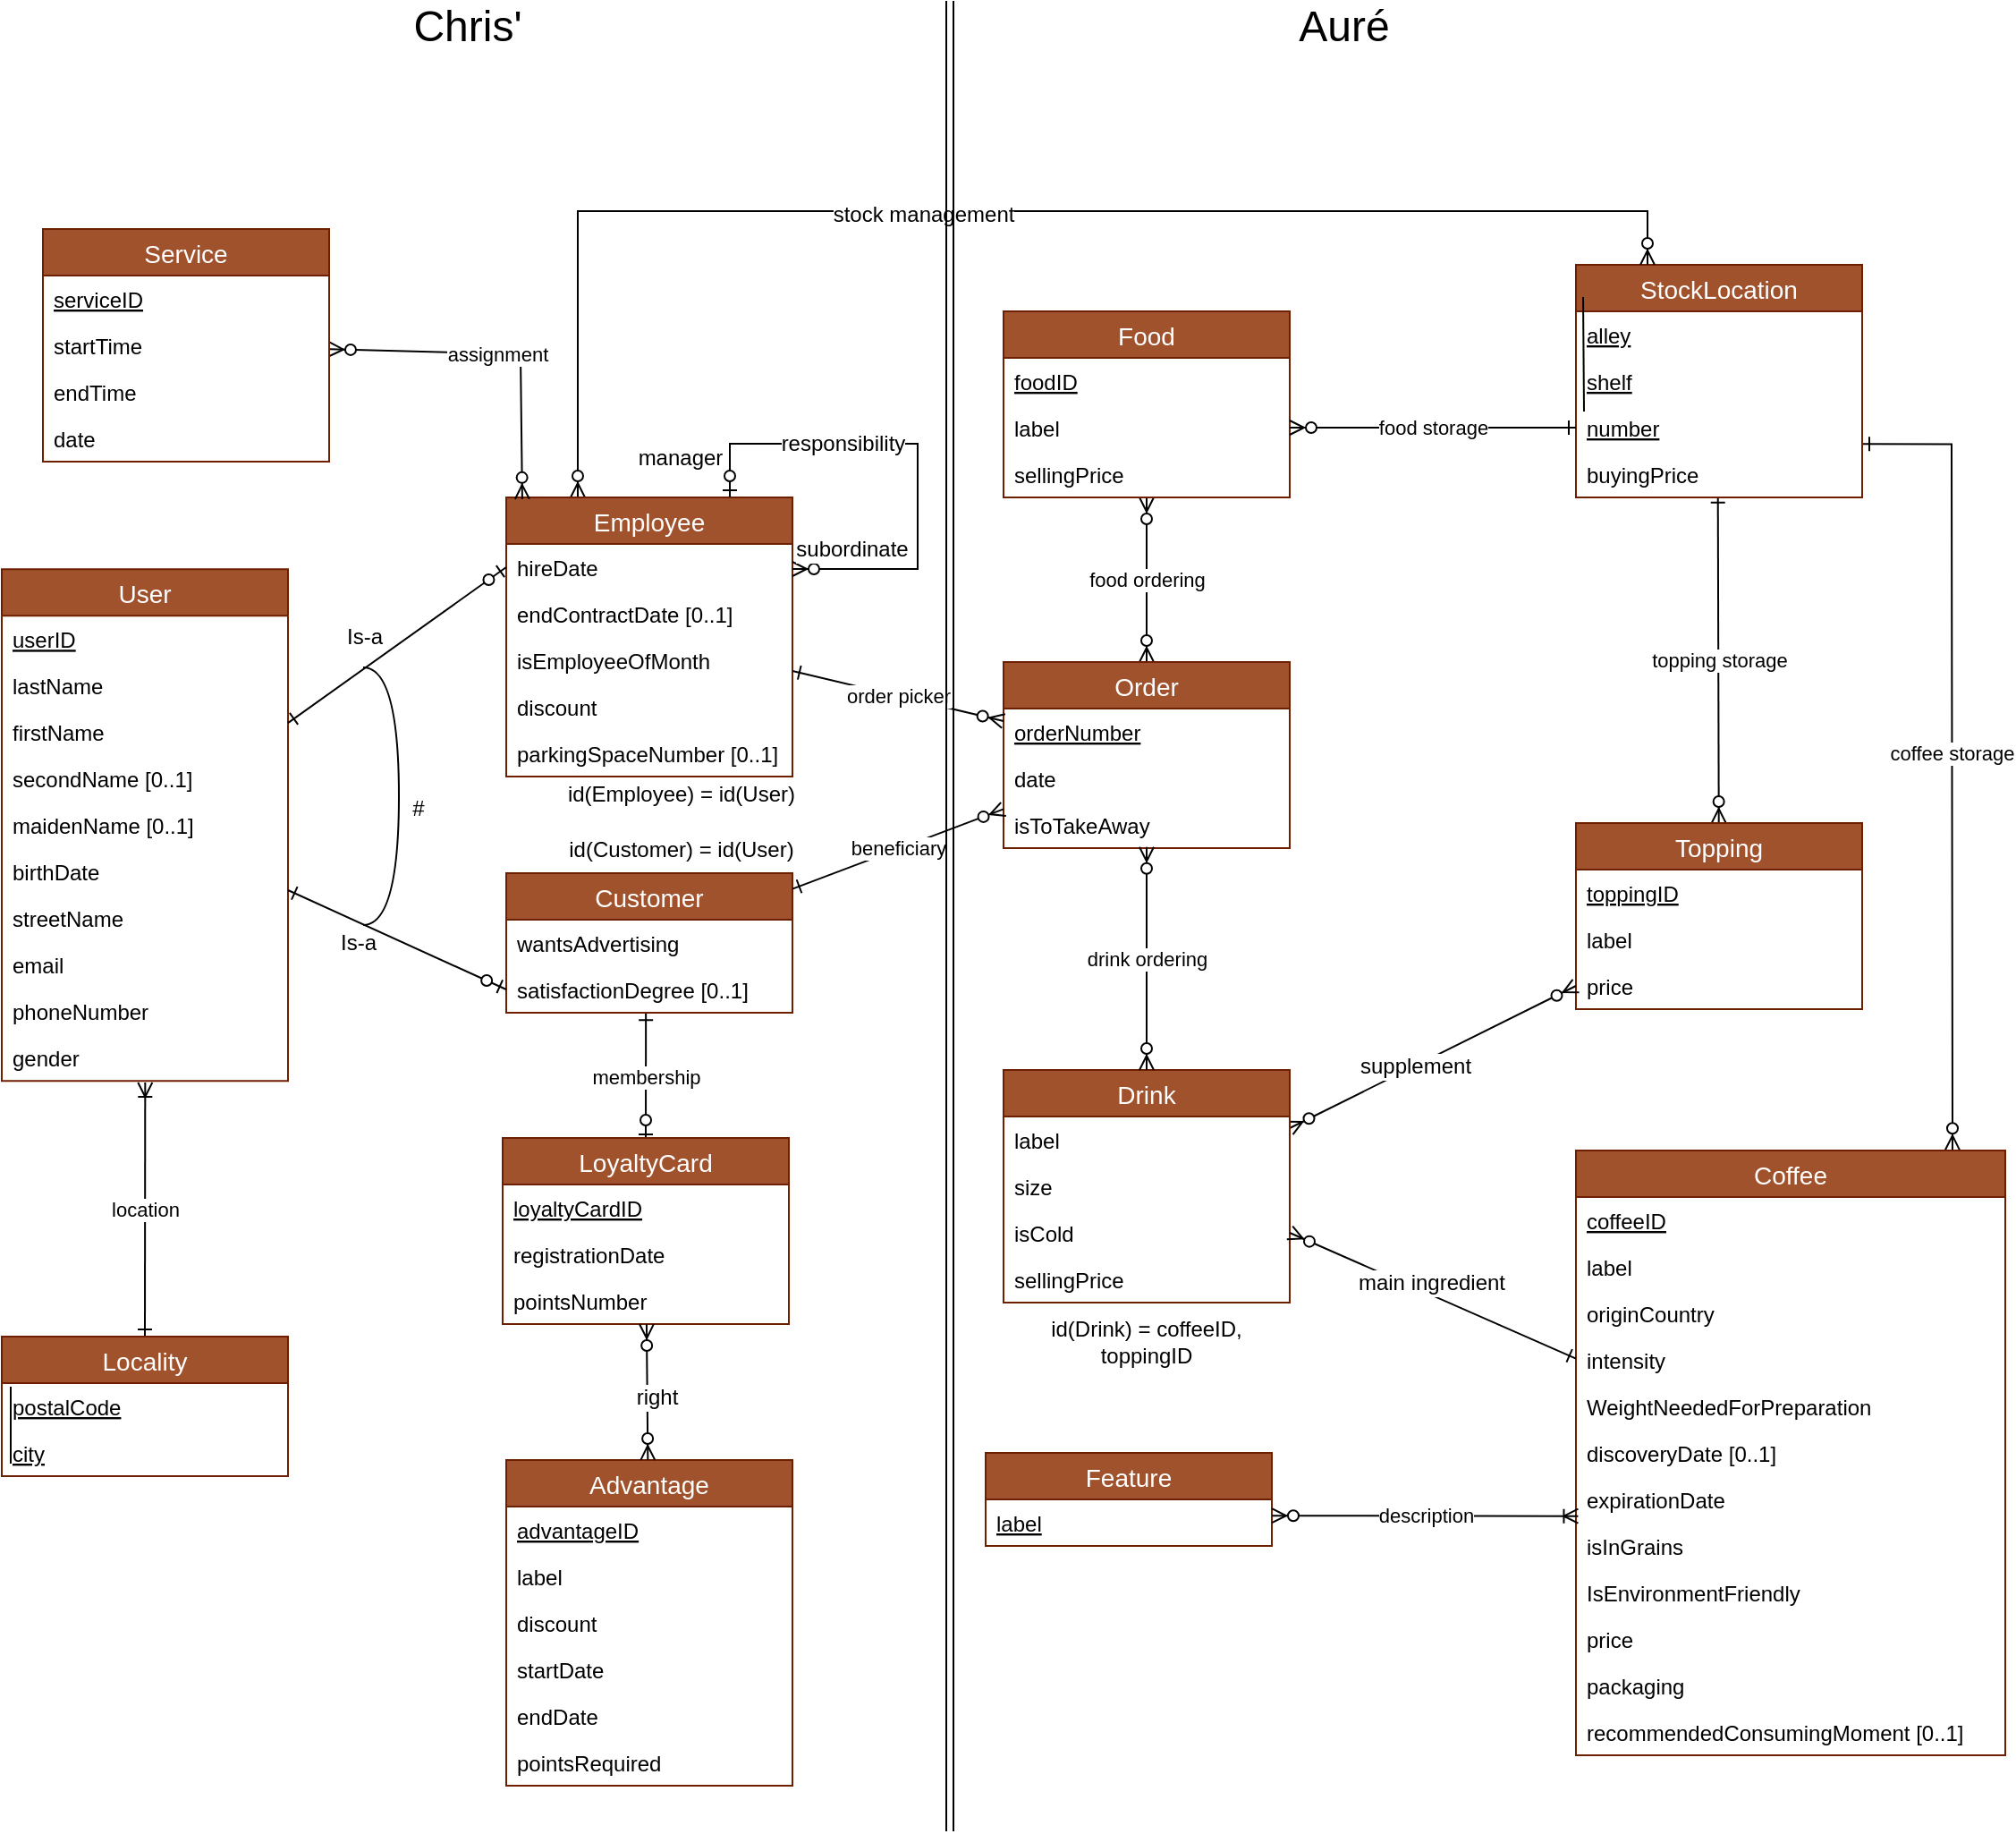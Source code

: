<mxfile version="12.9.3" type="device"><diagram id="cqoaS8sN4eT0FMGVCEkI" name="Page-1"><mxGraphModel dx="1577" dy="453" grid="1" gridSize="10" guides="1" tooltips="1" connect="1" arrows="1" fold="1" page="1" pageScale="1" pageWidth="827" pageHeight="1169" math="0" shadow="0"><root><mxCell id="0"/><mxCell id="1" parent="0"/><mxCell id="b42VyX7tmaj3Mh8iOSEo-113" value="food ordering" style="edgeStyle=none;rounded=0;orthogonalLoop=1;jettySize=auto;html=1;startArrow=ERzeroToMany;startFill=1;endArrow=ERzeroToMany;endFill=1;" parent="1" target="b42VyX7tmaj3Mh8iOSEo-9" edge="1"><mxGeometry relative="1" as="geometry"><mxPoint x="-160" y="412" as="sourcePoint"/><mxPoint x="-160" y="278" as="targetPoint"/></mxGeometry></mxCell><mxCell id="b42VyX7tmaj3Mh8iOSEo-1" value="Order" style="swimlane;fontStyle=0;childLayout=stackLayout;horizontal=1;startSize=26;fillColor=#a0522d;horizontalStack=0;resizeParent=1;resizeParentMax=0;resizeLast=0;collapsible=1;marginBottom=0;swimlaneFillColor=#ffffff;align=center;fontSize=14;strokeColor=#6D1F00;fontColor=#ffffff;" parent="1" vertex="1"><mxGeometry x="-240" y="412" width="160" height="104" as="geometry"/></mxCell><mxCell id="b42VyX7tmaj3Mh8iOSEo-2" value="orderNumber" style="text;strokeColor=none;fillColor=none;spacingLeft=4;spacingRight=4;overflow=hidden;rotatable=0;points=[[0,0.5],[1,0.5]];portConstraint=eastwest;fontSize=12;fontStyle=4" parent="b42VyX7tmaj3Mh8iOSEo-1" vertex="1"><mxGeometry y="26" width="160" height="26" as="geometry"/></mxCell><mxCell id="b42VyX7tmaj3Mh8iOSEo-3" value="date" style="text;strokeColor=none;fillColor=none;spacingLeft=4;spacingRight=4;overflow=hidden;rotatable=0;points=[[0,0.5],[1,0.5]];portConstraint=eastwest;fontSize=12;" parent="b42VyX7tmaj3Mh8iOSEo-1" vertex="1"><mxGeometry y="52" width="160" height="26" as="geometry"/></mxCell><mxCell id="b42VyX7tmaj3Mh8iOSEo-4" value="isToTakeAway" style="text;strokeColor=none;fillColor=none;spacingLeft=4;spacingRight=4;overflow=hidden;rotatable=0;points=[[0,0.5],[1,0.5]];portConstraint=eastwest;fontSize=12;" parent="b42VyX7tmaj3Mh8iOSEo-1" vertex="1"><mxGeometry y="78" width="160" height="26" as="geometry"/></mxCell><mxCell id="b42VyX7tmaj3Mh8iOSEo-6" value="Food" style="swimlane;fontStyle=0;childLayout=stackLayout;horizontal=1;startSize=26;fillColor=#a0522d;horizontalStack=0;resizeParent=1;resizeParentMax=0;resizeLast=0;collapsible=1;marginBottom=0;swimlaneFillColor=#ffffff;align=center;fontSize=14;strokeColor=#6D1F00;fontColor=#ffffff;" parent="1" vertex="1"><mxGeometry x="-240" y="216" width="160" height="104" as="geometry"/></mxCell><mxCell id="b42VyX7tmaj3Mh8iOSEo-7" value="foodID" style="text;strokeColor=none;fillColor=none;spacingLeft=4;spacingRight=4;overflow=hidden;rotatable=0;points=[[0,0.5],[1,0.5]];portConstraint=eastwest;fontSize=12;fontStyle=4" parent="b42VyX7tmaj3Mh8iOSEo-6" vertex="1"><mxGeometry y="26" width="160" height="26" as="geometry"/></mxCell><mxCell id="b42VyX7tmaj3Mh8iOSEo-8" value="label" style="text;strokeColor=none;fillColor=none;spacingLeft=4;spacingRight=4;overflow=hidden;rotatable=0;points=[[0,0.5],[1,0.5]];portConstraint=eastwest;fontSize=12;" parent="b42VyX7tmaj3Mh8iOSEo-6" vertex="1"><mxGeometry y="52" width="160" height="26" as="geometry"/></mxCell><mxCell id="b42VyX7tmaj3Mh8iOSEo-9" value="sellingPrice" style="text;strokeColor=none;fillColor=none;spacingLeft=4;spacingRight=4;overflow=hidden;rotatable=0;points=[[0,0.5],[1,0.5]];portConstraint=eastwest;fontSize=12;" parent="b42VyX7tmaj3Mh8iOSEo-6" vertex="1"><mxGeometry y="78" width="160" height="26" as="geometry"/></mxCell><mxCell id="b42VyX7tmaj3Mh8iOSEo-120" value="topping storage" style="edgeStyle=none;rounded=0;orthogonalLoop=1;jettySize=auto;html=1;startArrow=ERzeroToMany;startFill=1;endArrow=ERone;endFill=0;entryX=0.496;entryY=0.955;entryDx=0;entryDy=0;entryPerimeter=0;" parent="1" source="b42VyX7tmaj3Mh8iOSEo-10" target="b42VyX7tmaj3Mh8iOSEo-40" edge="1"><mxGeometry relative="1" as="geometry"><mxPoint x="160" y="381.167" as="targetPoint"/></mxGeometry></mxCell><mxCell id="b42VyX7tmaj3Mh8iOSEo-10" value="Topping" style="swimlane;fontStyle=0;childLayout=stackLayout;horizontal=1;startSize=26;fillColor=#a0522d;horizontalStack=0;resizeParent=1;resizeParentMax=0;resizeLast=0;collapsible=1;marginBottom=0;swimlaneFillColor=#ffffff;align=center;fontSize=14;strokeColor=#6D1F00;fontColor=#ffffff;" parent="1" vertex="1"><mxGeometry x="80" y="502" width="160" height="104" as="geometry"/></mxCell><mxCell id="b42VyX7tmaj3Mh8iOSEo-11" value="toppingID" style="text;strokeColor=none;fillColor=none;spacingLeft=4;spacingRight=4;overflow=hidden;rotatable=0;points=[[0,0.5],[1,0.5]];portConstraint=eastwest;fontSize=12;fontStyle=4" parent="b42VyX7tmaj3Mh8iOSEo-10" vertex="1"><mxGeometry y="26" width="160" height="26" as="geometry"/></mxCell><mxCell id="b42VyX7tmaj3Mh8iOSEo-12" value="label" style="text;strokeColor=none;fillColor=none;spacingLeft=4;spacingRight=4;overflow=hidden;rotatable=0;points=[[0,0.5],[1,0.5]];portConstraint=eastwest;fontSize=12;" parent="b42VyX7tmaj3Mh8iOSEo-10" vertex="1"><mxGeometry y="52" width="160" height="26" as="geometry"/></mxCell><mxCell id="b42VyX7tmaj3Mh8iOSEo-13" value="price" style="text;strokeColor=none;fillColor=none;spacingLeft=4;spacingRight=4;overflow=hidden;rotatable=0;points=[[0,0.5],[1,0.5]];portConstraint=eastwest;fontSize=12;" parent="b42VyX7tmaj3Mh8iOSEo-10" vertex="1"><mxGeometry y="78" width="160" height="26" as="geometry"/></mxCell><mxCell id="b42VyX7tmaj3Mh8iOSEo-116" style="edgeStyle=none;rounded=0;orthogonalLoop=1;jettySize=auto;html=1;exitX=1;exitY=0.25;exitDx=0;exitDy=0;entryX=0;entryY=0.5;entryDx=0;entryDy=0;startArrow=ERzeroToMany;startFill=1;endArrow=ERzeroToMany;endFill=1;" parent="1" source="b42VyX7tmaj3Mh8iOSEo-15" target="b42VyX7tmaj3Mh8iOSEo-13" edge="1"><mxGeometry relative="1" as="geometry"/></mxCell><mxCell id="ywsVwMmEis1p5uHDdUNl-1" value="supplement" style="text;html=1;resizable=0;points=[];align=center;verticalAlign=middle;labelBackgroundColor=#FFFFFF;" parent="b42VyX7tmaj3Mh8iOSEo-116" vertex="1" connectable="0"><mxGeometry x="-0.123" relative="1" as="geometry"><mxPoint x="-1" as="offset"/></mxGeometry></mxCell><mxCell id="b42VyX7tmaj3Mh8iOSEo-15" value="Drink" style="swimlane;fontStyle=0;childLayout=stackLayout;horizontal=1;startSize=26;fillColor=#a0522d;horizontalStack=0;resizeParent=1;resizeParentMax=0;resizeLast=0;collapsible=1;marginBottom=0;swimlaneFillColor=#ffffff;align=center;fontSize=14;strokeColor=#6D1F00;fontColor=#ffffff;" parent="1" vertex="1"><mxGeometry x="-240" y="640" width="160" height="130" as="geometry"/></mxCell><mxCell id="b42VyX7tmaj3Mh8iOSEo-16" value="label" style="text;strokeColor=none;fillColor=none;spacingLeft=4;spacingRight=4;overflow=hidden;rotatable=0;points=[[0,0.5],[1,0.5]];portConstraint=eastwest;fontSize=12;" parent="b42VyX7tmaj3Mh8iOSEo-15" vertex="1"><mxGeometry y="26" width="160" height="26" as="geometry"/></mxCell><mxCell id="b42VyX7tmaj3Mh8iOSEo-17" value="size" style="text;strokeColor=none;fillColor=none;spacingLeft=4;spacingRight=4;overflow=hidden;rotatable=0;points=[[0,0.5],[1,0.5]];portConstraint=eastwest;fontSize=12;" parent="b42VyX7tmaj3Mh8iOSEo-15" vertex="1"><mxGeometry y="52" width="160" height="26" as="geometry"/></mxCell><mxCell id="b42VyX7tmaj3Mh8iOSEo-18" value="isCold" style="text;strokeColor=none;fillColor=none;spacingLeft=4;spacingRight=4;overflow=hidden;rotatable=0;points=[[0,0.5],[1,0.5]];portConstraint=eastwest;fontSize=12;" parent="b42VyX7tmaj3Mh8iOSEo-15" vertex="1"><mxGeometry y="78" width="160" height="26" as="geometry"/></mxCell><mxCell id="ryQNC-JPlRVl24Lqv_YG-1" value="sellingPrice" style="text;strokeColor=none;fillColor=none;spacingLeft=4;spacingRight=4;overflow=hidden;rotatable=0;points=[[0,0.5],[1,0.5]];portConstraint=eastwest;fontSize=12;" parent="b42VyX7tmaj3Mh8iOSEo-15" vertex="1"><mxGeometry y="104" width="160" height="26" as="geometry"/></mxCell><mxCell id="b42VyX7tmaj3Mh8iOSEo-121" value="coffee storage" style="edgeStyle=orthogonalEdgeStyle;rounded=0;orthogonalLoop=1;jettySize=auto;html=1;entryX=1;entryY=0.5;entryDx=0;entryDy=0;startArrow=ERzeroToMany;startFill=1;endArrow=ERone;endFill=0;exitX=0.877;exitY=-0.001;exitDx=0;exitDy=0;exitPerimeter=0;" parent="1" source="b42VyX7tmaj3Mh8iOSEo-19" edge="1"><mxGeometry relative="1" as="geometry"><Array as="points"><mxPoint x="290" y="670"/><mxPoint x="290" y="290"/></Array><mxPoint x="220" y="660" as="sourcePoint"/><mxPoint x="240" y="290.167" as="targetPoint"/></mxGeometry></mxCell><mxCell id="b42VyX7tmaj3Mh8iOSEo-19" value="Coffee" style="swimlane;fontStyle=0;childLayout=stackLayout;horizontal=1;startSize=26;fillColor=#a0522d;horizontalStack=0;resizeParent=1;resizeParentMax=0;resizeLast=0;collapsible=1;marginBottom=0;swimlaneFillColor=#ffffff;align=center;fontSize=14;strokeColor=#6D1F00;fontColor=#ffffff;" parent="1" vertex="1"><mxGeometry x="80" y="685" width="240" height="338" as="geometry"/></mxCell><mxCell id="b42VyX7tmaj3Mh8iOSEo-20" value="coffeeID" style="text;strokeColor=none;fillColor=none;spacingLeft=4;spacingRight=4;overflow=hidden;rotatable=0;points=[[0,0.5],[1,0.5]];portConstraint=eastwest;fontSize=12;fontStyle=4" parent="b42VyX7tmaj3Mh8iOSEo-19" vertex="1"><mxGeometry y="26" width="240" height="26" as="geometry"/></mxCell><mxCell id="b42VyX7tmaj3Mh8iOSEo-21" value="label" style="text;strokeColor=none;fillColor=none;spacingLeft=4;spacingRight=4;overflow=hidden;rotatable=0;points=[[0,0.5],[1,0.5]];portConstraint=eastwest;fontSize=12;" parent="b42VyX7tmaj3Mh8iOSEo-19" vertex="1"><mxGeometry y="52" width="240" height="26" as="geometry"/></mxCell><mxCell id="b42VyX7tmaj3Mh8iOSEo-25" value="originCountry" style="text;strokeColor=none;fillColor=none;spacingLeft=4;spacingRight=4;overflow=hidden;rotatable=0;points=[[0,0.5],[1,0.5]];portConstraint=eastwest;fontSize=12;" parent="b42VyX7tmaj3Mh8iOSEo-19" vertex="1"><mxGeometry y="78" width="240" height="26" as="geometry"/></mxCell><mxCell id="b42VyX7tmaj3Mh8iOSEo-26" value="intensity" style="text;strokeColor=none;fillColor=none;spacingLeft=4;spacingRight=4;overflow=hidden;rotatable=0;points=[[0,0.5],[1,0.5]];portConstraint=eastwest;fontSize=12;" parent="b42VyX7tmaj3Mh8iOSEo-19" vertex="1"><mxGeometry y="104" width="240" height="26" as="geometry"/></mxCell><mxCell id="b42VyX7tmaj3Mh8iOSEo-27" value="WeightNeededForPreparation" style="text;strokeColor=none;fillColor=none;spacingLeft=4;spacingRight=4;overflow=hidden;rotatable=0;points=[[0,0.5],[1,0.5]];portConstraint=eastwest;fontSize=12;" parent="b42VyX7tmaj3Mh8iOSEo-19" vertex="1"><mxGeometry y="130" width="240" height="26" as="geometry"/></mxCell><mxCell id="b42VyX7tmaj3Mh8iOSEo-28" value="discoveryDate [0..1]" style="text;strokeColor=none;fillColor=none;spacingLeft=4;spacingRight=4;overflow=hidden;rotatable=0;points=[[0,0.5],[1,0.5]];portConstraint=eastwest;fontSize=12;" parent="b42VyX7tmaj3Mh8iOSEo-19" vertex="1"><mxGeometry y="156" width="240" height="26" as="geometry"/></mxCell><mxCell id="b42VyX7tmaj3Mh8iOSEo-22" value="expirationDate" style="text;strokeColor=none;fillColor=none;spacingLeft=4;spacingRight=4;overflow=hidden;rotatable=0;points=[[0,0.5],[1,0.5]];portConstraint=eastwest;fontSize=12;" parent="b42VyX7tmaj3Mh8iOSEo-19" vertex="1"><mxGeometry y="182" width="240" height="26" as="geometry"/></mxCell><mxCell id="PVj7CXFWDgtnvnjCq2mk-2" value="isInGrains" style="text;spacingLeft=4;spacingRight=4;overflow=hidden;rotatable=0;points=[[0,0.5],[1,0.5]];portConstraint=eastwest;fontSize=12;" parent="b42VyX7tmaj3Mh8iOSEo-19" vertex="1"><mxGeometry y="208" width="240" height="26" as="geometry"/></mxCell><mxCell id="ywsVwMmEis1p5uHDdUNl-5" value="IsEnvironmentFriendly" style="text;strokeColor=none;fillColor=none;spacingLeft=4;spacingRight=4;overflow=hidden;rotatable=0;points=[[0,0.5],[1,0.5]];portConstraint=eastwest;fontSize=12;labelBackgroundColor=#FFFFFF;" parent="b42VyX7tmaj3Mh8iOSEo-19" vertex="1"><mxGeometry y="234" width="240" height="26" as="geometry"/></mxCell><mxCell id="b42VyX7tmaj3Mh8iOSEo-29" value="price" style="text;strokeColor=none;fillColor=none;spacingLeft=4;spacingRight=4;overflow=hidden;rotatable=0;points=[[0,0.5],[1,0.5]];portConstraint=eastwest;fontSize=12;" parent="b42VyX7tmaj3Mh8iOSEo-19" vertex="1"><mxGeometry y="260" width="240" height="26" as="geometry"/></mxCell><mxCell id="ywsVwMmEis1p5uHDdUNl-9" value="packaging" style="text;strokeColor=none;fillColor=none;spacingLeft=4;spacingRight=4;overflow=hidden;rotatable=0;points=[[0,0.5],[1,0.5]];portConstraint=eastwest;fontSize=12;labelBackgroundColor=#FFFFFF;" parent="b42VyX7tmaj3Mh8iOSEo-19" vertex="1"><mxGeometry y="286" width="240" height="26" as="geometry"/></mxCell><mxCell id="ywsVwMmEis1p5uHDdUNl-28" value="recommendedConsumingMoment [0..1]" style="text;strokeColor=none;fillColor=none;spacingLeft=4;spacingRight=4;overflow=hidden;rotatable=0;points=[[0,0.5],[1,0.5]];portConstraint=eastwest;fontSize=12;labelBackgroundColor=#FFFFFF;" parent="b42VyX7tmaj3Mh8iOSEo-19" vertex="1"><mxGeometry y="312" width="240" height="26" as="geometry"/></mxCell><mxCell id="b42VyX7tmaj3Mh8iOSEo-30" value="Feature" style="swimlane;fontStyle=0;childLayout=stackLayout;horizontal=1;startSize=26;fillColor=#a0522d;horizontalStack=0;resizeParent=1;resizeParentMax=0;resizeLast=0;collapsible=1;marginBottom=0;swimlaneFillColor=#ffffff;align=center;fontSize=14;strokeColor=#6D1F00;fontColor=#ffffff;" parent="1" vertex="1"><mxGeometry x="-250" y="854" width="160" height="52" as="geometry"/></mxCell><mxCell id="b42VyX7tmaj3Mh8iOSEo-31" value="label" style="text;strokeColor=none;fillColor=none;spacingLeft=4;spacingRight=4;overflow=hidden;rotatable=0;points=[[0,0.5],[1,0.5]];portConstraint=eastwest;fontSize=12;fontStyle=4" parent="b42VyX7tmaj3Mh8iOSEo-30" vertex="1"><mxGeometry y="26" width="160" height="26" as="geometry"/></mxCell><mxCell id="b42VyX7tmaj3Mh8iOSEo-34" value="StockLocation" style="swimlane;fontStyle=0;childLayout=stackLayout;horizontal=1;startSize=26;fillColor=#a0522d;horizontalStack=0;resizeParent=1;resizeParentMax=0;resizeLast=0;collapsible=1;marginBottom=0;swimlaneFillColor=#ffffff;align=center;fontSize=14;strokeColor=#6D1F00;fontColor=#ffffff;" parent="1" vertex="1"><mxGeometry x="80" y="189.997" width="160" height="130" as="geometry"/></mxCell><mxCell id="b42VyX7tmaj3Mh8iOSEo-35" value="alley" style="text;strokeColor=none;fillColor=none;spacingLeft=4;spacingRight=4;overflow=hidden;rotatable=0;points=[[0,0.5],[1,0.5]];portConstraint=eastwest;fontSize=12;fontStyle=4" parent="b42VyX7tmaj3Mh8iOSEo-34" vertex="1"><mxGeometry y="26" width="160" height="26" as="geometry"/></mxCell><mxCell id="b42VyX7tmaj3Mh8iOSEo-36" value="shelf" style="text;strokeColor=none;fillColor=none;spacingLeft=4;spacingRight=4;overflow=hidden;rotatable=0;points=[[0,0.5],[1,0.5]];portConstraint=eastwest;fontSize=12;fontStyle=4" parent="b42VyX7tmaj3Mh8iOSEo-34" vertex="1"><mxGeometry y="52" width="160" height="26" as="geometry"/></mxCell><mxCell id="b42VyX7tmaj3Mh8iOSEo-37" value="number" style="text;strokeColor=none;fillColor=none;spacingLeft=4;spacingRight=4;overflow=hidden;rotatable=0;points=[[0,0.5],[1,0.5]];portConstraint=eastwest;fontSize=12;fontStyle=4" parent="b42VyX7tmaj3Mh8iOSEo-34" vertex="1"><mxGeometry y="78" width="160" height="26" as="geometry"/></mxCell><mxCell id="b42VyX7tmaj3Mh8iOSEo-40" value="buyingPrice" style="text;strokeColor=none;fillColor=none;spacingLeft=4;spacingRight=4;overflow=hidden;rotatable=0;points=[[0,0.5],[1,0.5]];portConstraint=eastwest;fontSize=12;" parent="b42VyX7tmaj3Mh8iOSEo-34" vertex="1"><mxGeometry y="104" width="160" height="26" as="geometry"/></mxCell><mxCell id="b42VyX7tmaj3Mh8iOSEo-44" value="id(Drink) = coffeeID, toppingID" style="text;html=1;strokeColor=none;fillColor=none;align=center;verticalAlign=middle;whiteSpace=wrap;rounded=0;" parent="1" vertex="1"><mxGeometry x="-235" y="782" width="150" height="20" as="geometry"/></mxCell><mxCell id="b42VyX7tmaj3Mh8iOSEo-55" value="User" style="swimlane;fontStyle=0;childLayout=stackLayout;horizontal=1;startSize=26;fillColor=#a0522d;horizontalStack=0;resizeParent=1;resizeParentMax=0;resizeLast=0;collapsible=1;marginBottom=0;swimlaneFillColor=#ffffff;align=center;fontSize=14;strokeColor=#6D1F00;fontColor=#ffffff;" parent="1" vertex="1"><mxGeometry x="-800" y="360.121" width="160" height="286" as="geometry"/></mxCell><mxCell id="b42VyX7tmaj3Mh8iOSEo-56" value="userID" style="text;strokeColor=none;fillColor=none;spacingLeft=4;spacingRight=4;overflow=hidden;rotatable=0;points=[[0,0.5],[1,0.5]];portConstraint=eastwest;fontSize=12;fontStyle=4" parent="b42VyX7tmaj3Mh8iOSEo-55" vertex="1"><mxGeometry y="26" width="160" height="26" as="geometry"/></mxCell><mxCell id="b42VyX7tmaj3Mh8iOSEo-57" value="lastName" style="text;strokeColor=none;fillColor=none;spacingLeft=4;spacingRight=4;overflow=hidden;rotatable=0;points=[[0,0.5],[1,0.5]];portConstraint=eastwest;fontSize=12;" parent="b42VyX7tmaj3Mh8iOSEo-55" vertex="1"><mxGeometry y="52" width="160" height="26" as="geometry"/></mxCell><mxCell id="b42VyX7tmaj3Mh8iOSEo-58" value="firstName" style="text;strokeColor=none;fillColor=none;spacingLeft=4;spacingRight=4;overflow=hidden;rotatable=0;points=[[0,0.5],[1,0.5]];portConstraint=eastwest;fontSize=12;" parent="b42VyX7tmaj3Mh8iOSEo-55" vertex="1"><mxGeometry y="78" width="160" height="26" as="geometry"/></mxCell><mxCell id="b42VyX7tmaj3Mh8iOSEo-59" value="secondName [0..1]" style="text;strokeColor=none;fillColor=none;spacingLeft=4;spacingRight=4;overflow=hidden;rotatable=0;points=[[0,0.5],[1,0.5]];portConstraint=eastwest;fontSize=12;" parent="b42VyX7tmaj3Mh8iOSEo-55" vertex="1"><mxGeometry y="104" width="160" height="26" as="geometry"/></mxCell><mxCell id="b42VyX7tmaj3Mh8iOSEo-67" value="maidenName [0..1]" style="text;strokeColor=none;fillColor=none;spacingLeft=4;spacingRight=4;overflow=hidden;rotatable=0;points=[[0,0.5],[1,0.5]];portConstraint=eastwest;fontSize=12;" parent="b42VyX7tmaj3Mh8iOSEo-55" vertex="1"><mxGeometry y="130" width="160" height="26" as="geometry"/></mxCell><mxCell id="b42VyX7tmaj3Mh8iOSEo-60" value="birthDate" style="text;strokeColor=none;fillColor=none;spacingLeft=4;spacingRight=4;overflow=hidden;rotatable=0;points=[[0,0.5],[1,0.5]];portConstraint=eastwest;fontSize=12;" parent="b42VyX7tmaj3Mh8iOSEo-55" vertex="1"><mxGeometry y="156" width="160" height="26" as="geometry"/></mxCell><mxCell id="b42VyX7tmaj3Mh8iOSEo-61" value="streetName" style="text;strokeColor=none;fillColor=none;spacingLeft=4;spacingRight=4;overflow=hidden;rotatable=0;points=[[0,0.5],[1,0.5]];portConstraint=eastwest;fontSize=12;" parent="b42VyX7tmaj3Mh8iOSEo-55" vertex="1"><mxGeometry y="182" width="160" height="26" as="geometry"/></mxCell><mxCell id="b42VyX7tmaj3Mh8iOSEo-63" value="email" style="text;strokeColor=none;fillColor=none;spacingLeft=4;spacingRight=4;overflow=hidden;rotatable=0;points=[[0,0.5],[1,0.5]];portConstraint=eastwest;fontSize=12;" parent="b42VyX7tmaj3Mh8iOSEo-55" vertex="1"><mxGeometry y="208" width="160" height="26" as="geometry"/></mxCell><mxCell id="b42VyX7tmaj3Mh8iOSEo-64" value="phoneNumber" style="text;strokeColor=none;fillColor=none;spacingLeft=4;spacingRight=4;overflow=hidden;rotatable=0;points=[[0,0.5],[1,0.5]];portConstraint=eastwest;fontSize=12;" parent="b42VyX7tmaj3Mh8iOSEo-55" vertex="1"><mxGeometry y="234" width="160" height="26" as="geometry"/></mxCell><mxCell id="b42VyX7tmaj3Mh8iOSEo-66" value="gender" style="text;strokeColor=none;fillColor=none;spacingLeft=4;spacingRight=4;overflow=hidden;rotatable=0;points=[[0,0.5],[1,0.5]];portConstraint=eastwest;fontSize=12;" parent="b42VyX7tmaj3Mh8iOSEo-55" vertex="1"><mxGeometry y="260" width="160" height="26" as="geometry"/></mxCell><mxCell id="b42VyX7tmaj3Mh8iOSEo-128" value="location" style="edgeStyle=none;rounded=0;orthogonalLoop=1;jettySize=auto;html=1;exitX=0.5;exitY=0;exitDx=0;exitDy=0;entryX=0.501;entryY=1.034;entryDx=0;entryDy=0;entryPerimeter=0;startArrow=ERone;startFill=0;endArrow=ERoneToMany;endFill=0;" parent="1" source="b42VyX7tmaj3Mh8iOSEo-68" target="b42VyX7tmaj3Mh8iOSEo-66" edge="1"><mxGeometry relative="1" as="geometry"/></mxCell><mxCell id="b42VyX7tmaj3Mh8iOSEo-68" value="Locality" style="swimlane;fontStyle=0;childLayout=stackLayout;horizontal=1;startSize=26;fillColor=#a0522d;horizontalStack=0;resizeParent=1;resizeParentMax=0;resizeLast=0;collapsible=1;marginBottom=0;swimlaneFillColor=#ffffff;align=center;fontSize=14;strokeColor=#6D1F00;fontColor=#ffffff;" parent="1" vertex="1"><mxGeometry x="-800" y="789" width="160" height="78" as="geometry"/></mxCell><mxCell id="b42VyX7tmaj3Mh8iOSEo-69" value="postalCode" style="text;strokeColor=none;fillColor=none;spacingLeft=4;spacingRight=4;overflow=hidden;rotatable=0;points=[[0,0.5],[1,0.5]];portConstraint=eastwest;fontSize=12;fontStyle=4" parent="b42VyX7tmaj3Mh8iOSEo-68" vertex="1"><mxGeometry y="26" width="160" height="26" as="geometry"/></mxCell><mxCell id="b42VyX7tmaj3Mh8iOSEo-70" value="city" style="text;strokeColor=none;fillColor=none;spacingLeft=4;spacingRight=4;overflow=hidden;rotatable=0;points=[[0,0.5],[1,0.5]];portConstraint=eastwest;fontSize=12;fontStyle=4" parent="b42VyX7tmaj3Mh8iOSEo-68" vertex="1"><mxGeometry y="52" width="160" height="26" as="geometry"/></mxCell><mxCell id="b42VyX7tmaj3Mh8iOSEo-129" value="" style="endArrow=none;html=1;" parent="b42VyX7tmaj3Mh8iOSEo-68" edge="1"><mxGeometry width="50" height="50" relative="1" as="geometry"><mxPoint x="5" y="71" as="sourcePoint"/><mxPoint x="5" y="28" as="targetPoint"/></mxGeometry></mxCell><mxCell id="b42VyX7tmaj3Mh8iOSEo-125" value="membership" style="edgeStyle=none;rounded=0;orthogonalLoop=1;jettySize=auto;html=1;exitX=0.488;exitY=1.005;exitDx=0;exitDy=0;startArrow=ERone;startFill=0;endArrow=ERzeroToOne;endFill=1;exitPerimeter=0;" parent="1" source="b42VyX7tmaj3Mh8iOSEo-74" edge="1"><mxGeometry relative="1" as="geometry"><mxPoint x="-440" y="680" as="targetPoint"/></mxGeometry></mxCell><mxCell id="b42VyX7tmaj3Mh8iOSEo-72" value="Customer" style="swimlane;fontStyle=0;childLayout=stackLayout;horizontal=1;startSize=26;fillColor=#a0522d;horizontalStack=0;resizeParent=1;resizeParentMax=0;resizeLast=0;collapsible=1;marginBottom=0;swimlaneFillColor=#ffffff;align=center;fontSize=14;strokeColor=#6D1F00;fontColor=#ffffff;" parent="1" vertex="1"><mxGeometry x="-518" y="530" width="160" height="78" as="geometry"/></mxCell><mxCell id="b42VyX7tmaj3Mh8iOSEo-73" value="wantsAdvertising" style="text;strokeColor=none;fillColor=none;spacingLeft=4;spacingRight=4;overflow=hidden;rotatable=0;points=[[0,0.5],[1,0.5]];portConstraint=eastwest;fontSize=12;" parent="b42VyX7tmaj3Mh8iOSEo-72" vertex="1"><mxGeometry y="26" width="160" height="26" as="geometry"/></mxCell><mxCell id="b42VyX7tmaj3Mh8iOSEo-74" value="satisfactionDegree [0..1]" style="text;strokeColor=none;fillColor=none;spacingLeft=4;spacingRight=4;overflow=hidden;rotatable=0;points=[[0,0.5],[1,0.5]];portConstraint=eastwest;fontSize=12;" parent="b42VyX7tmaj3Mh8iOSEo-72" vertex="1"><mxGeometry y="52" width="160" height="26" as="geometry"/></mxCell><mxCell id="Y3AIAxFVftLlEhGlvewJ-3" style="edgeStyle=orthogonalEdgeStyle;rounded=0;orthogonalLoop=1;jettySize=auto;html=1;exitX=0.25;exitY=0;exitDx=0;exitDy=0;entryX=0.25;entryY=0;entryDx=0;entryDy=0;startArrow=ERzeroToMany;startFill=1;endArrow=ERzeroToMany;endFill=1;" parent="1" source="b42VyX7tmaj3Mh8iOSEo-76" target="b42VyX7tmaj3Mh8iOSEo-34" edge="1"><mxGeometry relative="1" as="geometry"><Array as="points"><mxPoint x="-478" y="160"/><mxPoint x="120" y="160"/></Array></mxGeometry></mxCell><mxCell id="Y3AIAxFVftLlEhGlvewJ-4" value="stock management" style="text;html=1;align=center;verticalAlign=middle;resizable=0;points=[];labelBackgroundColor=#ffffff;" parent="Y3AIAxFVftLlEhGlvewJ-3" vertex="1" connectable="0"><mxGeometry x="-0.104" y="-2" relative="1" as="geometry"><mxPoint as="offset"/></mxGeometry></mxCell><mxCell id="b42VyX7tmaj3Mh8iOSEo-76" value="Employee" style="swimlane;fontStyle=0;childLayout=stackLayout;horizontal=1;startSize=26;fillColor=#a0522d;horizontalStack=0;resizeParent=1;resizeParentMax=0;resizeLast=0;collapsible=1;marginBottom=0;swimlaneFillColor=#ffffff;align=center;fontSize=14;strokeColor=#6D1F00;fontColor=#ffffff;" parent="1" vertex="1"><mxGeometry x="-518" y="320" width="160" height="156" as="geometry"/></mxCell><mxCell id="b42VyX7tmaj3Mh8iOSEo-77" value="hireDate" style="text;strokeColor=none;fillColor=none;spacingLeft=4;spacingRight=4;overflow=hidden;rotatable=0;points=[[0,0.5],[1,0.5]];portConstraint=eastwest;fontSize=12;" parent="b42VyX7tmaj3Mh8iOSEo-76" vertex="1"><mxGeometry y="26" width="160" height="26" as="geometry"/></mxCell><mxCell id="b42VyX7tmaj3Mh8iOSEo-80" value="endContractDate [0..1]" style="text;strokeColor=none;fillColor=none;spacingLeft=4;spacingRight=4;overflow=hidden;rotatable=0;points=[[0,0.5],[1,0.5]];portConstraint=eastwest;fontSize=12;" parent="b42VyX7tmaj3Mh8iOSEo-76" vertex="1"><mxGeometry y="52" width="160" height="26" as="geometry"/></mxCell><mxCell id="b42VyX7tmaj3Mh8iOSEo-78" value="isEmployeeOfMonth" style="text;strokeColor=none;fillColor=none;spacingLeft=4;spacingRight=4;overflow=hidden;rotatable=0;points=[[0,0.5],[1,0.5]];portConstraint=eastwest;fontSize=12;" parent="b42VyX7tmaj3Mh8iOSEo-76" vertex="1"><mxGeometry y="78" width="160" height="26" as="geometry"/></mxCell><mxCell id="PVj7CXFWDgtnvnjCq2mk-1" value="discount" style="text;strokeColor=none;fillColor=none;spacingLeft=4;spacingRight=4;overflow=hidden;rotatable=0;points=[[0,0.5],[1,0.5]];portConstraint=eastwest;fontSize=12;" parent="b42VyX7tmaj3Mh8iOSEo-76" vertex="1"><mxGeometry y="104" width="160" height="26" as="geometry"/></mxCell><mxCell id="b42VyX7tmaj3Mh8iOSEo-81" value="parkingSpaceNumber [0..1]" style="text;strokeColor=none;fillColor=none;spacingLeft=4;spacingRight=4;overflow=hidden;rotatable=0;points=[[0,0.5],[1,0.5]];portConstraint=eastwest;fontSize=12;" parent="b42VyX7tmaj3Mh8iOSEo-76" vertex="1"><mxGeometry y="130" width="160" height="26" as="geometry"/></mxCell><mxCell id="b42VyX7tmaj3Mh8iOSEo-127" value="assignment" style="edgeStyle=none;rounded=0;orthogonalLoop=1;jettySize=auto;html=1;startArrow=ERzeroToMany;startFill=1;endArrow=ERzeroToMany;endFill=1;entryX=0.056;entryY=0.006;entryDx=0;entryDy=0;entryPerimeter=0;" parent="1" source="b42VyX7tmaj3Mh8iOSEo-82" target="b42VyX7tmaj3Mh8iOSEo-76" edge="1"><mxGeometry relative="1" as="geometry"><Array as="points"><mxPoint x="-510" y="240"/></Array></mxGeometry></mxCell><mxCell id="b42VyX7tmaj3Mh8iOSEo-82" value="Service" style="swimlane;fontStyle=0;childLayout=stackLayout;horizontal=1;startSize=26;fillColor=#a0522d;horizontalStack=0;resizeParent=1;resizeParentMax=0;resizeLast=0;collapsible=1;marginBottom=0;swimlaneFillColor=#ffffff;align=center;fontSize=14;strokeColor=#6D1F00;fontColor=#ffffff;" parent="1" vertex="1"><mxGeometry x="-777" y="170" width="160" height="130" as="geometry"/></mxCell><mxCell id="b42VyX7tmaj3Mh8iOSEo-83" value="serviceID" style="text;strokeColor=none;fillColor=none;spacingLeft=4;spacingRight=4;overflow=hidden;rotatable=0;points=[[0,0.5],[1,0.5]];portConstraint=eastwest;fontSize=12;fontStyle=4" parent="b42VyX7tmaj3Mh8iOSEo-82" vertex="1"><mxGeometry y="26" width="160" height="26" as="geometry"/></mxCell><mxCell id="b42VyX7tmaj3Mh8iOSEo-86" value="startTime" style="text;strokeColor=none;fillColor=none;spacingLeft=4;spacingRight=4;overflow=hidden;rotatable=0;points=[[0,0.5],[1,0.5]];portConstraint=eastwest;fontSize=12;" parent="b42VyX7tmaj3Mh8iOSEo-82" vertex="1"><mxGeometry y="52" width="160" height="26" as="geometry"/></mxCell><mxCell id="b42VyX7tmaj3Mh8iOSEo-84" value="endTime" style="text;strokeColor=none;fillColor=none;spacingLeft=4;spacingRight=4;overflow=hidden;rotatable=0;points=[[0,0.5],[1,0.5]];portConstraint=eastwest;fontSize=12;" parent="b42VyX7tmaj3Mh8iOSEo-82" vertex="1"><mxGeometry y="78" width="160" height="26" as="geometry"/></mxCell><mxCell id="b42VyX7tmaj3Mh8iOSEo-85" value="date" style="text;strokeColor=none;fillColor=none;spacingLeft=4;spacingRight=4;overflow=hidden;rotatable=0;points=[[0,0.5],[1,0.5]];portConstraint=eastwest;fontSize=12;" parent="b42VyX7tmaj3Mh8iOSEo-82" vertex="1"><mxGeometry y="104" width="160" height="26" as="geometry"/></mxCell><mxCell id="b42VyX7tmaj3Mh8iOSEo-87" value="LoyaltyCard" style="swimlane;fontStyle=0;childLayout=stackLayout;horizontal=1;startSize=26;fillColor=#a0522d;horizontalStack=0;resizeParent=1;resizeParentMax=0;resizeLast=0;collapsible=1;marginBottom=0;swimlaneFillColor=#ffffff;align=center;fontSize=14;strokeColor=#6D1F00;fontColor=#ffffff;" parent="1" vertex="1"><mxGeometry x="-520" y="678" width="160" height="104" as="geometry"/></mxCell><mxCell id="b42VyX7tmaj3Mh8iOSEo-88" value="loyaltyCardID" style="text;strokeColor=none;fillColor=none;spacingLeft=4;spacingRight=4;overflow=hidden;rotatable=0;points=[[0,0.5],[1,0.5]];portConstraint=eastwest;fontSize=12;fontStyle=4" parent="b42VyX7tmaj3Mh8iOSEo-87" vertex="1"><mxGeometry y="26" width="160" height="26" as="geometry"/></mxCell><mxCell id="b42VyX7tmaj3Mh8iOSEo-89" value="registrationDate" style="text;strokeColor=none;fillColor=none;spacingLeft=4;spacingRight=4;overflow=hidden;rotatable=0;points=[[0,0.5],[1,0.5]];portConstraint=eastwest;fontSize=12;" parent="b42VyX7tmaj3Mh8iOSEo-87" vertex="1"><mxGeometry y="52" width="160" height="26" as="geometry"/></mxCell><mxCell id="b42VyX7tmaj3Mh8iOSEo-90" value="pointsNumber" style="text;strokeColor=none;fillColor=none;spacingLeft=4;spacingRight=4;overflow=hidden;rotatable=0;points=[[0,0.5],[1,0.5]];portConstraint=eastwest;fontSize=12;" parent="b42VyX7tmaj3Mh8iOSEo-87" vertex="1"><mxGeometry y="78" width="160" height="26" as="geometry"/></mxCell><mxCell id="b42VyX7tmaj3Mh8iOSEo-91" value="Advantage" style="swimlane;fontStyle=0;childLayout=stackLayout;horizontal=1;startSize=26;fillColor=#a0522d;horizontalStack=0;resizeParent=1;resizeParentMax=0;resizeLast=0;collapsible=1;marginBottom=0;swimlaneFillColor=#ffffff;align=center;fontSize=14;strokeColor=#6D1F00;fontColor=#ffffff;" parent="1" vertex="1"><mxGeometry x="-518" y="858" width="160" height="182" as="geometry"/></mxCell><mxCell id="b42VyX7tmaj3Mh8iOSEo-92" value="advantageID" style="text;strokeColor=none;fillColor=none;spacingLeft=4;spacingRight=4;overflow=hidden;rotatable=0;points=[[0,0.5],[1,0.5]];portConstraint=eastwest;fontSize=12;fontStyle=4" parent="b42VyX7tmaj3Mh8iOSEo-91" vertex="1"><mxGeometry y="26" width="160" height="26" as="geometry"/></mxCell><mxCell id="b42VyX7tmaj3Mh8iOSEo-93" value="label" style="text;strokeColor=none;fillColor=none;spacingLeft=4;spacingRight=4;overflow=hidden;rotatable=0;points=[[0,0.5],[1,0.5]];portConstraint=eastwest;fontSize=12;" parent="b42VyX7tmaj3Mh8iOSEo-91" vertex="1"><mxGeometry y="52" width="160" height="26" as="geometry"/></mxCell><mxCell id="b42VyX7tmaj3Mh8iOSEo-94" value="discount" style="text;strokeColor=none;fillColor=none;spacingLeft=4;spacingRight=4;overflow=hidden;rotatable=0;points=[[0,0.5],[1,0.5]];portConstraint=eastwest;fontSize=12;" parent="b42VyX7tmaj3Mh8iOSEo-91" vertex="1"><mxGeometry y="78" width="160" height="26" as="geometry"/></mxCell><mxCell id="b42VyX7tmaj3Mh8iOSEo-101" value="startDate" style="text;strokeColor=none;fillColor=none;spacingLeft=4;spacingRight=4;overflow=hidden;rotatable=0;points=[[0,0.5],[1,0.5]];portConstraint=eastwest;fontSize=12;" parent="b42VyX7tmaj3Mh8iOSEo-91" vertex="1"><mxGeometry y="104" width="160" height="26" as="geometry"/></mxCell><mxCell id="b42VyX7tmaj3Mh8iOSEo-102" value="endDate" style="text;strokeColor=none;fillColor=none;spacingLeft=4;spacingRight=4;overflow=hidden;rotatable=0;points=[[0,0.5],[1,0.5]];portConstraint=eastwest;fontSize=12;" parent="b42VyX7tmaj3Mh8iOSEo-91" vertex="1"><mxGeometry y="130" width="160" height="26" as="geometry"/></mxCell><mxCell id="iggFDd8wzGXz510wp5TS-1" value="pointsRequired" style="text;strokeColor=none;fillColor=none;spacingLeft=4;spacingRight=4;overflow=hidden;rotatable=0;points=[[0,0.5],[1,0.5]];portConstraint=eastwest;fontSize=12;" vertex="1" parent="b42VyX7tmaj3Mh8iOSEo-91"><mxGeometry y="156" width="160" height="26" as="geometry"/></mxCell><mxCell id="b42VyX7tmaj3Mh8iOSEo-114" value="drink ordering" style="edgeStyle=none;rounded=0;orthogonalLoop=1;jettySize=auto;html=1;startArrow=ERzeroToMany;startFill=1;endArrow=ERzeroToMany;endFill=1;exitX=0.5;exitY=0.977;exitDx=0;exitDy=0;exitPerimeter=0;" parent="1" source="b42VyX7tmaj3Mh8iOSEo-4" target="b42VyX7tmaj3Mh8iOSEo-15" edge="1"><mxGeometry relative="1" as="geometry"><mxPoint x="-160" y="542" as="sourcePoint"/></mxGeometry></mxCell><mxCell id="b42VyX7tmaj3Mh8iOSEo-115" style="edgeStyle=none;rounded=0;orthogonalLoop=1;jettySize=auto;html=1;exitX=1;exitY=0.5;exitDx=0;exitDy=0;startArrow=ERzeroToMany;startFill=1;endArrow=ERone;endFill=0;" parent="1" source="b42VyX7tmaj3Mh8iOSEo-18" target="b42VyX7tmaj3Mh8iOSEo-19" edge="1"><mxGeometry relative="1" as="geometry"/></mxCell><mxCell id="ywsVwMmEis1p5uHDdUNl-2" value="main ingredient" style="text;html=1;resizable=0;points=[];align=center;verticalAlign=middle;labelBackgroundColor=#FFFFFF;" parent="b42VyX7tmaj3Mh8iOSEo-115" vertex="1" connectable="0"><mxGeometry x="-0.172" y="1" relative="1" as="geometry"><mxPoint x="12" as="offset"/></mxGeometry></mxCell><mxCell id="b42VyX7tmaj3Mh8iOSEo-117" value="food storage" style="edgeStyle=none;rounded=0;orthogonalLoop=1;jettySize=auto;html=1;exitX=1;exitY=0.5;exitDx=0;exitDy=0;entryX=0;entryY=0.5;entryDx=0;entryDy=0;startArrow=ERzeroToMany;startFill=1;endArrow=ERone;endFill=0;" parent="1" source="b42VyX7tmaj3Mh8iOSEo-8" target="b42VyX7tmaj3Mh8iOSEo-37" edge="1"><mxGeometry relative="1" as="geometry"/></mxCell><mxCell id="b42VyX7tmaj3Mh8iOSEo-119" value="" style="endArrow=none;html=1;" parent="1" edge="1"><mxGeometry width="50" height="50" relative="1" as="geometry"><mxPoint x="84.5" y="272" as="sourcePoint"/><mxPoint x="84" y="208" as="targetPoint"/></mxGeometry></mxCell><mxCell id="b42VyX7tmaj3Mh8iOSEo-122" value="description" style="edgeStyle=none;rounded=0;orthogonalLoop=1;jettySize=auto;html=1;exitX=0.008;exitY=1.014;exitDx=0;exitDy=0;startArrow=ERoneToMany;startFill=0;endArrow=ERzeroToMany;endFill=1;exitPerimeter=0;" parent="1" edge="1"><mxGeometry relative="1" as="geometry"><mxPoint x="81.235" y="889.353" as="sourcePoint"/><mxPoint x="-90" y="889.112" as="targetPoint"/></mxGeometry></mxCell><mxCell id="b42VyX7tmaj3Mh8iOSEo-123" value="beneficiary" style="edgeStyle=none;rounded=0;orthogonalLoop=1;jettySize=auto;html=1;startArrow=ERzeroToMany;startFill=1;endArrow=ERone;endFill=0;" parent="1" source="b42VyX7tmaj3Mh8iOSEo-1" target="b42VyX7tmaj3Mh8iOSEo-72" edge="1"><mxGeometry relative="1" as="geometry"/></mxCell><mxCell id="b42VyX7tmaj3Mh8iOSEo-124" value="order picker" style="edgeStyle=none;rounded=0;orthogonalLoop=1;jettySize=auto;html=1;startArrow=ERzeroToMany;startFill=1;endArrow=ERone;endFill=0;" parent="1" source="b42VyX7tmaj3Mh8iOSEo-1" target="b42VyX7tmaj3Mh8iOSEo-76" edge="1"><mxGeometry relative="1" as="geometry"><mxPoint x="-242" y="495" as="sourcePoint"/></mxGeometry></mxCell><mxCell id="b42VyX7tmaj3Mh8iOSEo-126" value="" style="edgeStyle=none;rounded=0;orthogonalLoop=1;jettySize=auto;html=1;startArrow=ERzeroToMany;startFill=1;endArrow=ERzeroToMany;endFill=1;" parent="1" source="b42VyX7tmaj3Mh8iOSEo-87" target="b42VyX7tmaj3Mh8iOSEo-91" edge="1"><mxGeometry relative="1" as="geometry"/></mxCell><mxCell id="hUHcAuZ3YLJOug6UG5GE-2" value="right" style="text;html=1;resizable=0;points=[];align=center;verticalAlign=middle;labelBackgroundColor=#ffffff;" parent="b42VyX7tmaj3Mh8iOSEo-126" vertex="1" connectable="0"><mxGeometry x="0.091" relative="1" as="geometry"><mxPoint x="5" y="-1" as="offset"/></mxGeometry></mxCell><mxCell id="b42VyX7tmaj3Mh8iOSEo-130" style="edgeStyle=none;rounded=0;orthogonalLoop=1;jettySize=auto;html=1;exitX=0;exitY=0.5;exitDx=0;exitDy=0;startArrow=ERzeroToOne;startFill=1;endArrow=ERone;endFill=0;" parent="1" source="b42VyX7tmaj3Mh8iOSEo-74" target="b42VyX7tmaj3Mh8iOSEo-55" edge="1"><mxGeometry relative="1" as="geometry"/></mxCell><mxCell id="b42VyX7tmaj3Mh8iOSEo-131" style="edgeStyle=none;rounded=0;orthogonalLoop=1;jettySize=auto;html=1;exitX=0;exitY=0.5;exitDx=0;exitDy=0;startArrow=ERzeroToOne;startFill=1;endArrow=ERone;endFill=0;" parent="1" source="b42VyX7tmaj3Mh8iOSEo-77" target="b42VyX7tmaj3Mh8iOSEo-55" edge="1"><mxGeometry relative="1" as="geometry"/></mxCell><mxCell id="b42VyX7tmaj3Mh8iOSEo-132" value="" style="shape=requiredInterface;html=1;verticalLabelPosition=bottom;" parent="1" vertex="1"><mxGeometry x="-598" y="415" width="20" height="144" as="geometry"/></mxCell><mxCell id="b42VyX7tmaj3Mh8iOSEo-133" value="#" style="text;html=1;strokeColor=none;fillColor=none;align=center;verticalAlign=middle;whiteSpace=wrap;rounded=0;" parent="1" vertex="1"><mxGeometry x="-577" y="484" width="20" height="20" as="geometry"/></mxCell><mxCell id="b42VyX7tmaj3Mh8iOSEo-134" value="id(Customer) = id(User)" style="text;html=1;strokeColor=none;fillColor=none;align=center;verticalAlign=middle;whiteSpace=wrap;rounded=0;" parent="1" vertex="1"><mxGeometry x="-485" y="507" width="130" height="20" as="geometry"/></mxCell><mxCell id="b42VyX7tmaj3Mh8iOSEo-141" value="Is-a" style="text;html=1;strokeColor=none;fillColor=none;align=center;verticalAlign=middle;whiteSpace=wrap;rounded=0;direction=west;" parent="1" vertex="1"><mxGeometry x="-622" y="561" width="43" height="16" as="geometry"/></mxCell><mxCell id="b42VyX7tmaj3Mh8iOSEo-142" value="Is-a" style="text;html=1;strokeColor=none;fillColor=none;align=center;verticalAlign=middle;whiteSpace=wrap;rounded=0;" parent="1" vertex="1"><mxGeometry x="-617" y="388" width="40" height="20" as="geometry"/></mxCell><mxCell id="hUHcAuZ3YLJOug6UG5GE-3" style="edgeStyle=orthogonalEdgeStyle;rounded=0;orthogonalLoop=1;jettySize=auto;html=1;startArrow=ERzeroToMany;startFill=1;endArrow=ERzeroToOne;endFill=1;" parent="1" source="b42VyX7tmaj3Mh8iOSEo-76" target="b42VyX7tmaj3Mh8iOSEo-76" edge="1"><mxGeometry relative="1" as="geometry"><Array as="points"><mxPoint x="-288" y="360"/><mxPoint x="-288" y="290"/><mxPoint x="-393" y="290"/></Array></mxGeometry></mxCell><mxCell id="hUHcAuZ3YLJOug6UG5GE-4" value="manager" style="text;html=1;resizable=0;points=[];align=center;verticalAlign=middle;labelBackgroundColor=#ffffff;" parent="hUHcAuZ3YLJOug6UG5GE-3" vertex="1" connectable="0"><mxGeometry x="0.526" relative="1" as="geometry"><mxPoint x="-63" y="8" as="offset"/></mxGeometry></mxCell><mxCell id="hUHcAuZ3YLJOug6UG5GE-6" value="subordinate" style="text;html=1;resizable=0;points=[];align=center;verticalAlign=middle;labelBackgroundColor=#ffffff;" parent="hUHcAuZ3YLJOug6UG5GE-3" vertex="1" connectable="0"><mxGeometry x="-0.548" relative="1" as="geometry"><mxPoint x="-29.5" y="-11.5" as="offset"/></mxGeometry></mxCell><mxCell id="hUHcAuZ3YLJOug6UG5GE-7" value="responsibility" style="text;html=1;resizable=0;points=[];align=center;verticalAlign=middle;labelBackgroundColor=#ffffff;rotation=0;" parent="hUHcAuZ3YLJOug6UG5GE-3" vertex="1" connectable="0"><mxGeometry x="0.119" relative="1" as="geometry"><mxPoint x="-28" as="offset"/></mxGeometry></mxCell><mxCell id="b42VyX7tmaj3Mh8iOSEo-135" value="id(Employee) = id(User)" style="text;html=1;strokeColor=none;fillColor=none;align=center;verticalAlign=middle;whiteSpace=wrap;rounded=0;" parent="1" vertex="1"><mxGeometry x="-500" y="476" width="160" height="20" as="geometry"/></mxCell><mxCell id="ryQNC-JPlRVl24Lqv_YG-3" value="" style="shape=link;html=1;" parent="1" edge="1"><mxGeometry width="50" height="50" relative="1" as="geometry"><mxPoint x="-270" y="42.5" as="sourcePoint"/><mxPoint x="-270" y="1065.5" as="targetPoint"/></mxGeometry></mxCell><mxCell id="ryQNC-JPlRVl24Lqv_YG-7" value="&lt;font style=&quot;font-size: 24px&quot;&gt;Chris'&lt;/font&gt;" style="text;html=1;align=center;verticalAlign=middle;resizable=0;points=[];autosize=1;" parent="1" vertex="1"><mxGeometry x="-580" y="47" width="80" height="20" as="geometry"/></mxCell><mxCell id="ryQNC-JPlRVl24Lqv_YG-8" value="&lt;font style=&quot;font-size: 24px&quot;&gt;Auré&lt;/font&gt;" style="text;html=1;align=center;verticalAlign=middle;resizable=0;points=[];autosize=1;" parent="1" vertex="1"><mxGeometry x="-85" y="47" width="70" height="20" as="geometry"/></mxCell></root></mxGraphModel></diagram></mxfile>